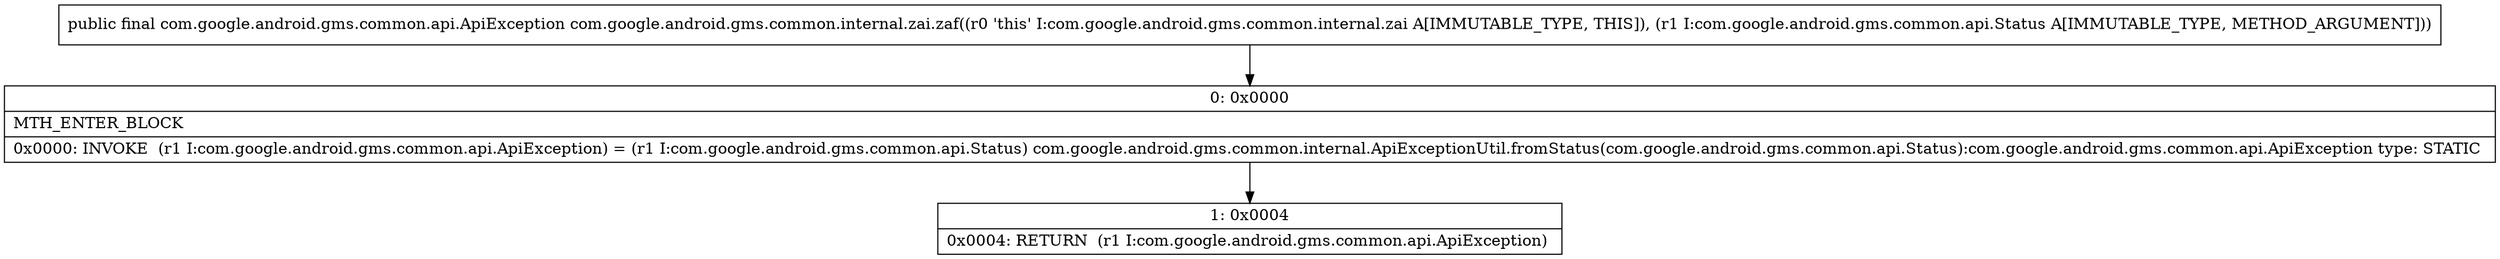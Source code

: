 digraph "CFG forcom.google.android.gms.common.internal.zai.zaf(Lcom\/google\/android\/gms\/common\/api\/Status;)Lcom\/google\/android\/gms\/common\/api\/ApiException;" {
Node_0 [shape=record,label="{0\:\ 0x0000|MTH_ENTER_BLOCK\l|0x0000: INVOKE  (r1 I:com.google.android.gms.common.api.ApiException) = (r1 I:com.google.android.gms.common.api.Status) com.google.android.gms.common.internal.ApiExceptionUtil.fromStatus(com.google.android.gms.common.api.Status):com.google.android.gms.common.api.ApiException type: STATIC \l}"];
Node_1 [shape=record,label="{1\:\ 0x0004|0x0004: RETURN  (r1 I:com.google.android.gms.common.api.ApiException) \l}"];
MethodNode[shape=record,label="{public final com.google.android.gms.common.api.ApiException com.google.android.gms.common.internal.zai.zaf((r0 'this' I:com.google.android.gms.common.internal.zai A[IMMUTABLE_TYPE, THIS]), (r1 I:com.google.android.gms.common.api.Status A[IMMUTABLE_TYPE, METHOD_ARGUMENT])) }"];
MethodNode -> Node_0;
Node_0 -> Node_1;
}

